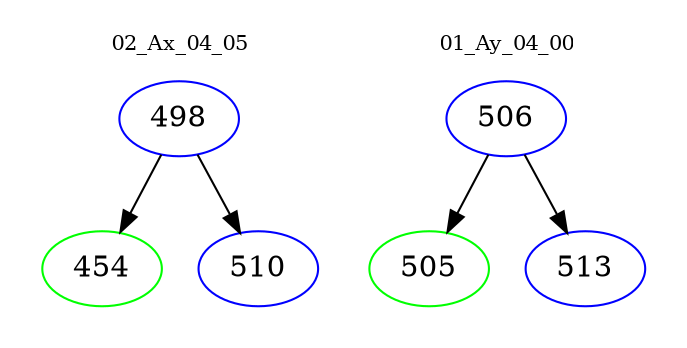 digraph{
subgraph cluster_0 {
color = white
label = "02_Ax_04_05";
fontsize=10;
T0_498 [label="498", color="blue"]
T0_498 -> T0_454 [color="black"]
T0_454 [label="454", color="green"]
T0_498 -> T0_510 [color="black"]
T0_510 [label="510", color="blue"]
}
subgraph cluster_1 {
color = white
label = "01_Ay_04_00";
fontsize=10;
T1_506 [label="506", color="blue"]
T1_506 -> T1_505 [color="black"]
T1_505 [label="505", color="green"]
T1_506 -> T1_513 [color="black"]
T1_513 [label="513", color="blue"]
}
}

